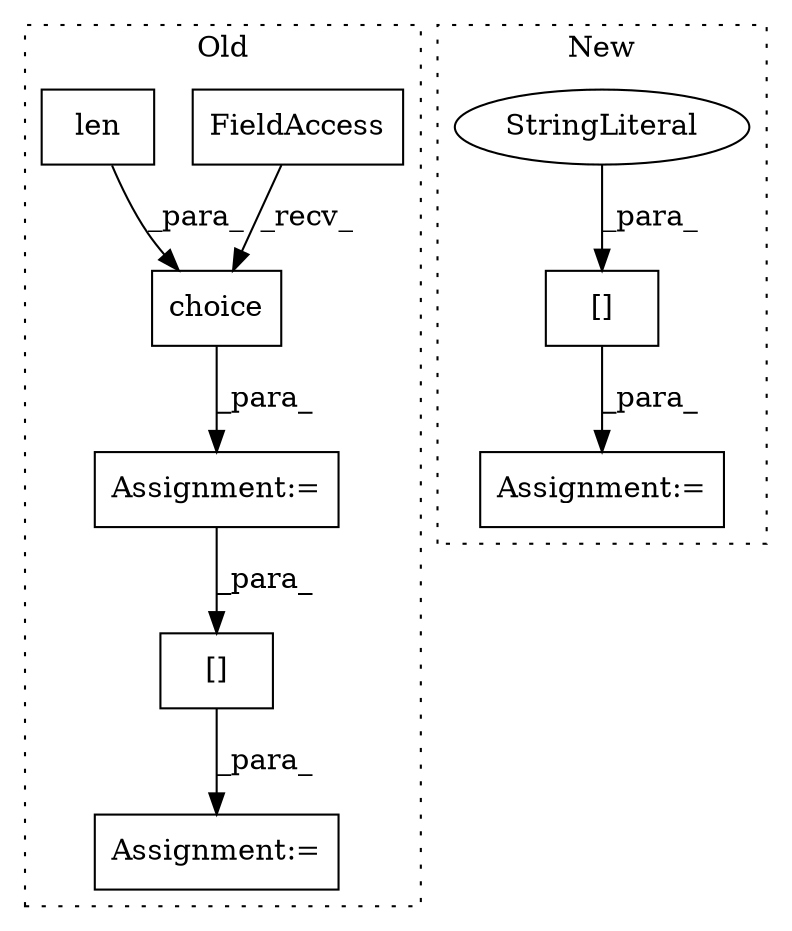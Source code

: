 digraph G {
subgraph cluster0 {
1 [label="choice" a="32" s="9002,9053" l="7,1" shape="box"];
3 [label="Assignment:=" a="7" s="9061" l="1" shape="box"];
4 [label="FieldAccess" a="22" s="8989" l="12" shape="box"];
5 [label="Assignment:=" a="7" s="8988" l="1" shape="box"];
7 [label="len" a="32" s="8968,8973" l="4,1" shape="box"];
8 [label="[]" a="2" s="9062,9071" l="2,1" shape="box"];
label = "Old";
style="dotted";
}
subgraph cluster1 {
2 [label="[]" a="2" s="8914,8948" l="13,1" shape="box"];
6 [label="Assignment:=" a="7" s="8913" l="1" shape="box"];
9 [label="StringLiteral" a="45" s="8927" l="21" shape="ellipse"];
label = "New";
style="dotted";
}
1 -> 5 [label="_para_"];
2 -> 6 [label="_para_"];
4 -> 1 [label="_recv_"];
5 -> 8 [label="_para_"];
7 -> 1 [label="_para_"];
8 -> 3 [label="_para_"];
9 -> 2 [label="_para_"];
}